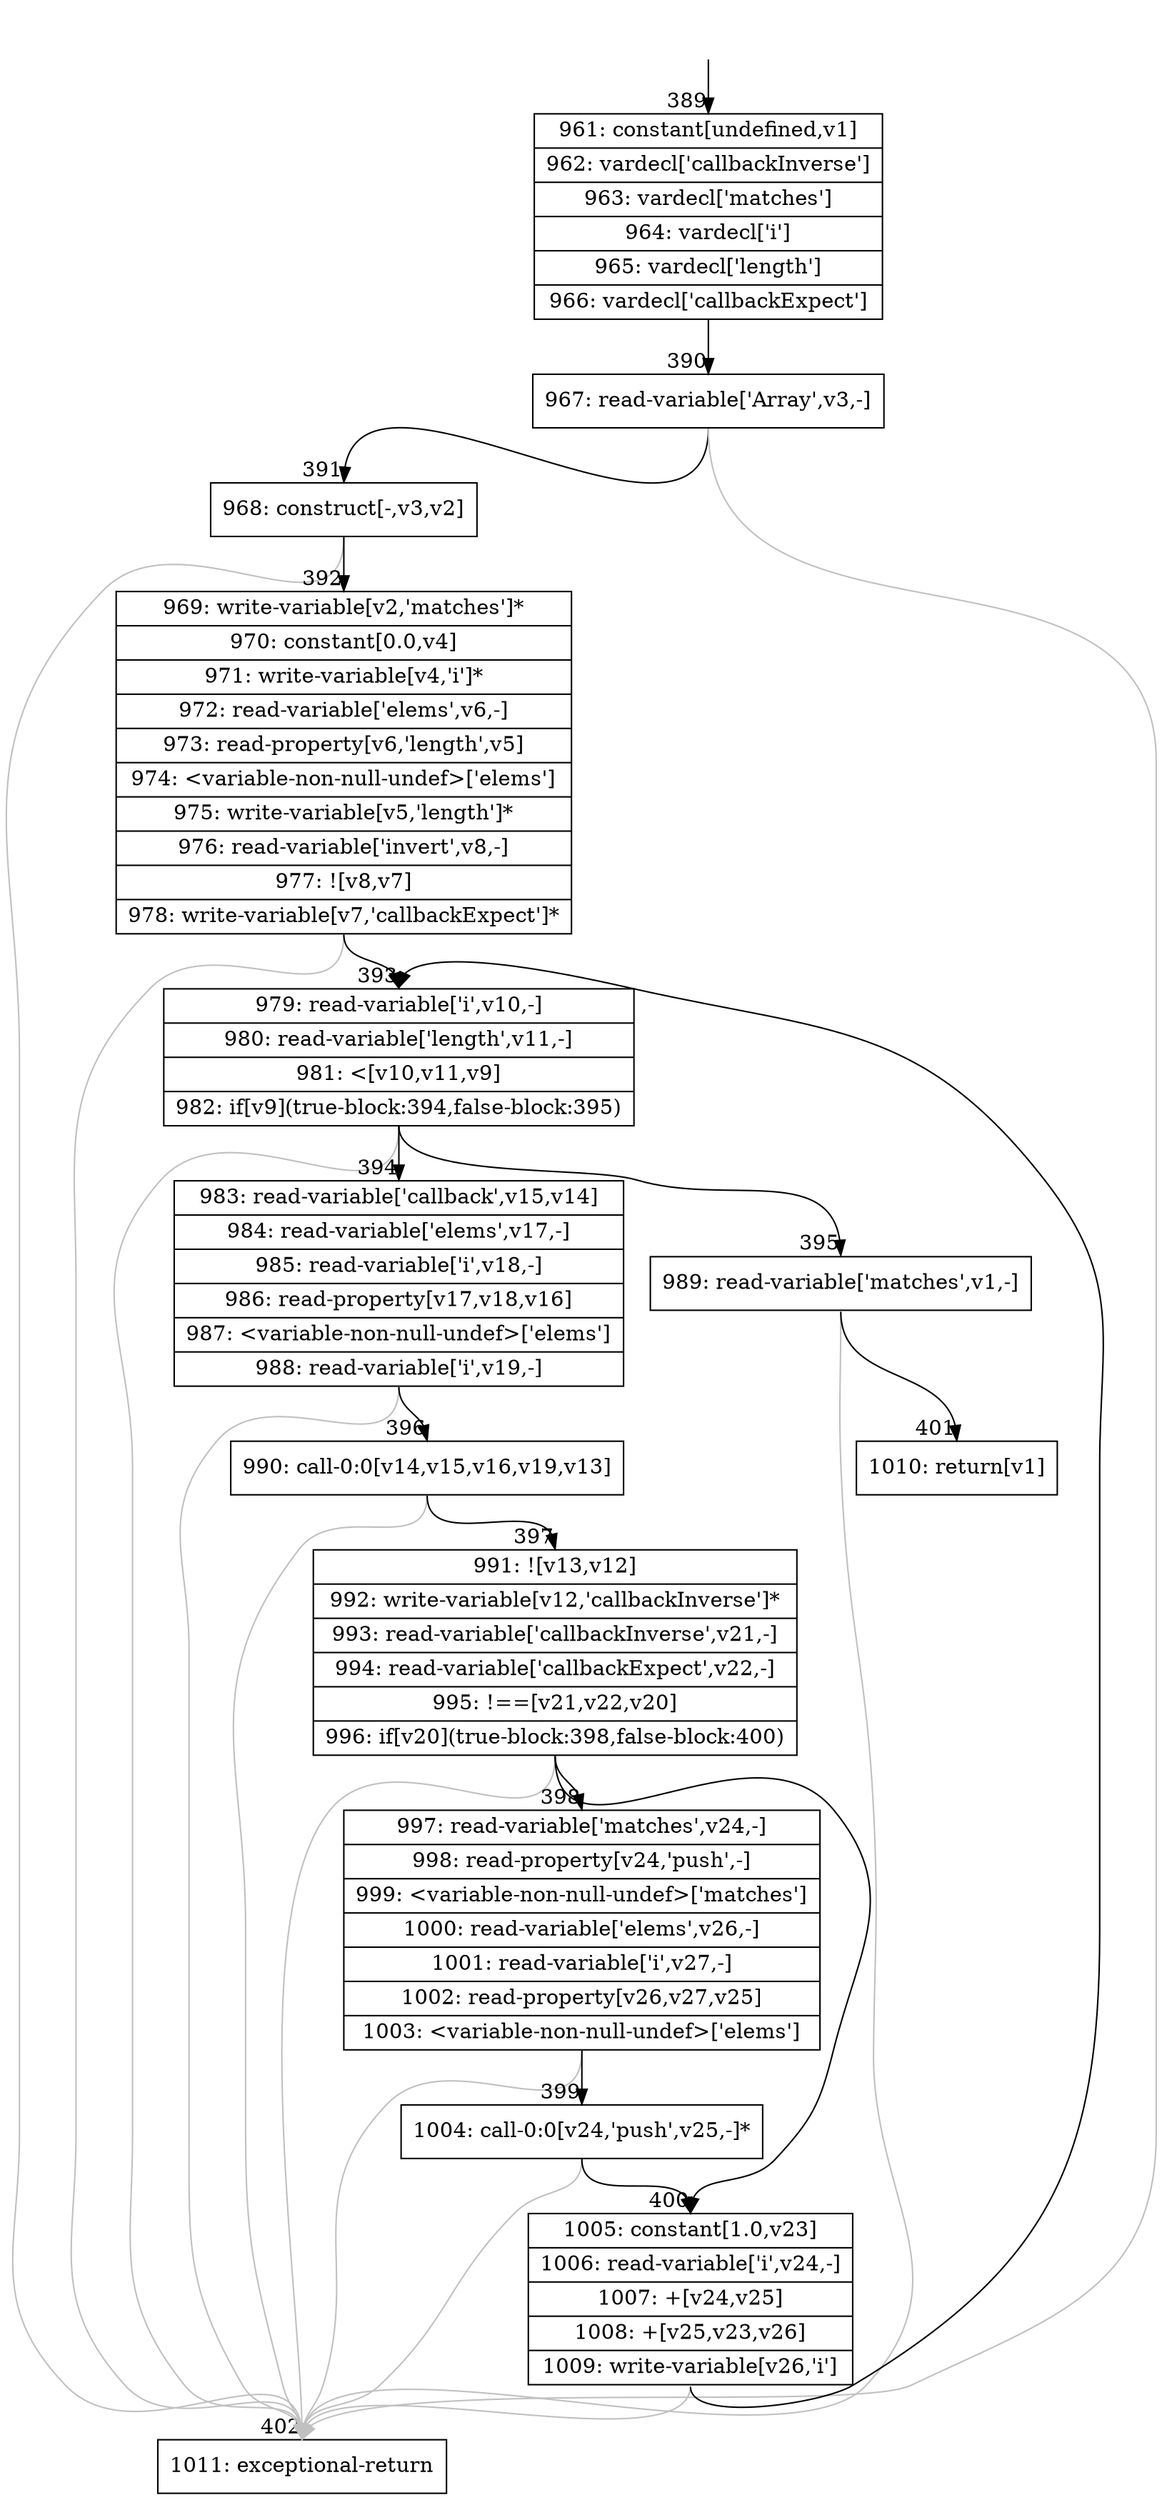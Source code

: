 digraph {
rankdir="TD"
BB_entry36[shape=none,label=""];
BB_entry36 -> BB389 [tailport=s, headport=n, headlabel="    389"]
BB389 [shape=record label="{961: constant[undefined,v1]|962: vardecl['callbackInverse']|963: vardecl['matches']|964: vardecl['i']|965: vardecl['length']|966: vardecl['callbackExpect']}" ] 
BB389 -> BB390 [tailport=s, headport=n, headlabel="      390"]
BB390 [shape=record label="{967: read-variable['Array',v3,-]}" ] 
BB390 -> BB391 [tailport=s, headport=n, headlabel="      391"]
BB390 -> BB402 [tailport=s, headport=n, color=gray, headlabel="      402"]
BB391 [shape=record label="{968: construct[-,v3,v2]}" ] 
BB391 -> BB392 [tailport=s, headport=n, headlabel="      392"]
BB391 -> BB402 [tailport=s, headport=n, color=gray]
BB392 [shape=record label="{969: write-variable[v2,'matches']*|970: constant[0.0,v4]|971: write-variable[v4,'i']*|972: read-variable['elems',v6,-]|973: read-property[v6,'length',v5]|974: \<variable-non-null-undef\>['elems']|975: write-variable[v5,'length']*|976: read-variable['invert',v8,-]|977: ![v8,v7]|978: write-variable[v7,'callbackExpect']*}" ] 
BB392 -> BB393 [tailport=s, headport=n, headlabel="      393"]
BB392 -> BB402 [tailport=s, headport=n, color=gray]
BB393 [shape=record label="{979: read-variable['i',v10,-]|980: read-variable['length',v11,-]|981: \<[v10,v11,v9]|982: if[v9](true-block:394,false-block:395)}" ] 
BB393 -> BB394 [tailport=s, headport=n, headlabel="      394"]
BB393 -> BB395 [tailport=s, headport=n, headlabel="      395"]
BB393 -> BB402 [tailport=s, headport=n, color=gray]
BB394 [shape=record label="{983: read-variable['callback',v15,v14]|984: read-variable['elems',v17,-]|985: read-variable['i',v18,-]|986: read-property[v17,v18,v16]|987: \<variable-non-null-undef\>['elems']|988: read-variable['i',v19,-]}" ] 
BB394 -> BB396 [tailport=s, headport=n, headlabel="      396"]
BB394 -> BB402 [tailport=s, headport=n, color=gray]
BB395 [shape=record label="{989: read-variable['matches',v1,-]}" ] 
BB395 -> BB401 [tailport=s, headport=n, headlabel="      401"]
BB395 -> BB402 [tailport=s, headport=n, color=gray]
BB396 [shape=record label="{990: call-0:0[v14,v15,v16,v19,v13]}" ] 
BB396 -> BB397 [tailport=s, headport=n, headlabel="      397"]
BB396 -> BB402 [tailport=s, headport=n, color=gray]
BB397 [shape=record label="{991: ![v13,v12]|992: write-variable[v12,'callbackInverse']*|993: read-variable['callbackInverse',v21,-]|994: read-variable['callbackExpect',v22,-]|995: !==[v21,v22,v20]|996: if[v20](true-block:398,false-block:400)}" ] 
BB397 -> BB398 [tailport=s, headport=n, headlabel="      398"]
BB397 -> BB400 [tailport=s, headport=n, headlabel="      400"]
BB397 -> BB402 [tailport=s, headport=n, color=gray]
BB398 [shape=record label="{997: read-variable['matches',v24,-]|998: read-property[v24,'push',-]|999: \<variable-non-null-undef\>['matches']|1000: read-variable['elems',v26,-]|1001: read-variable['i',v27,-]|1002: read-property[v26,v27,v25]|1003: \<variable-non-null-undef\>['elems']}" ] 
BB398 -> BB399 [tailport=s, headport=n, headlabel="      399"]
BB398 -> BB402 [tailport=s, headport=n, color=gray]
BB399 [shape=record label="{1004: call-0:0[v24,'push',v25,-]*}" ] 
BB399 -> BB400 [tailport=s, headport=n]
BB399 -> BB402 [tailport=s, headport=n, color=gray]
BB400 [shape=record label="{1005: constant[1.0,v23]|1006: read-variable['i',v24,-]|1007: +[v24,v25]|1008: +[v25,v23,v26]|1009: write-variable[v26,'i']}" ] 
BB400 -> BB393 [tailport=s, headport=n]
BB400 -> BB402 [tailport=s, headport=n, color=gray]
BB401 [shape=record label="{1010: return[v1]}" ] 
BB402 [shape=record label="{1011: exceptional-return}" ] 
}
